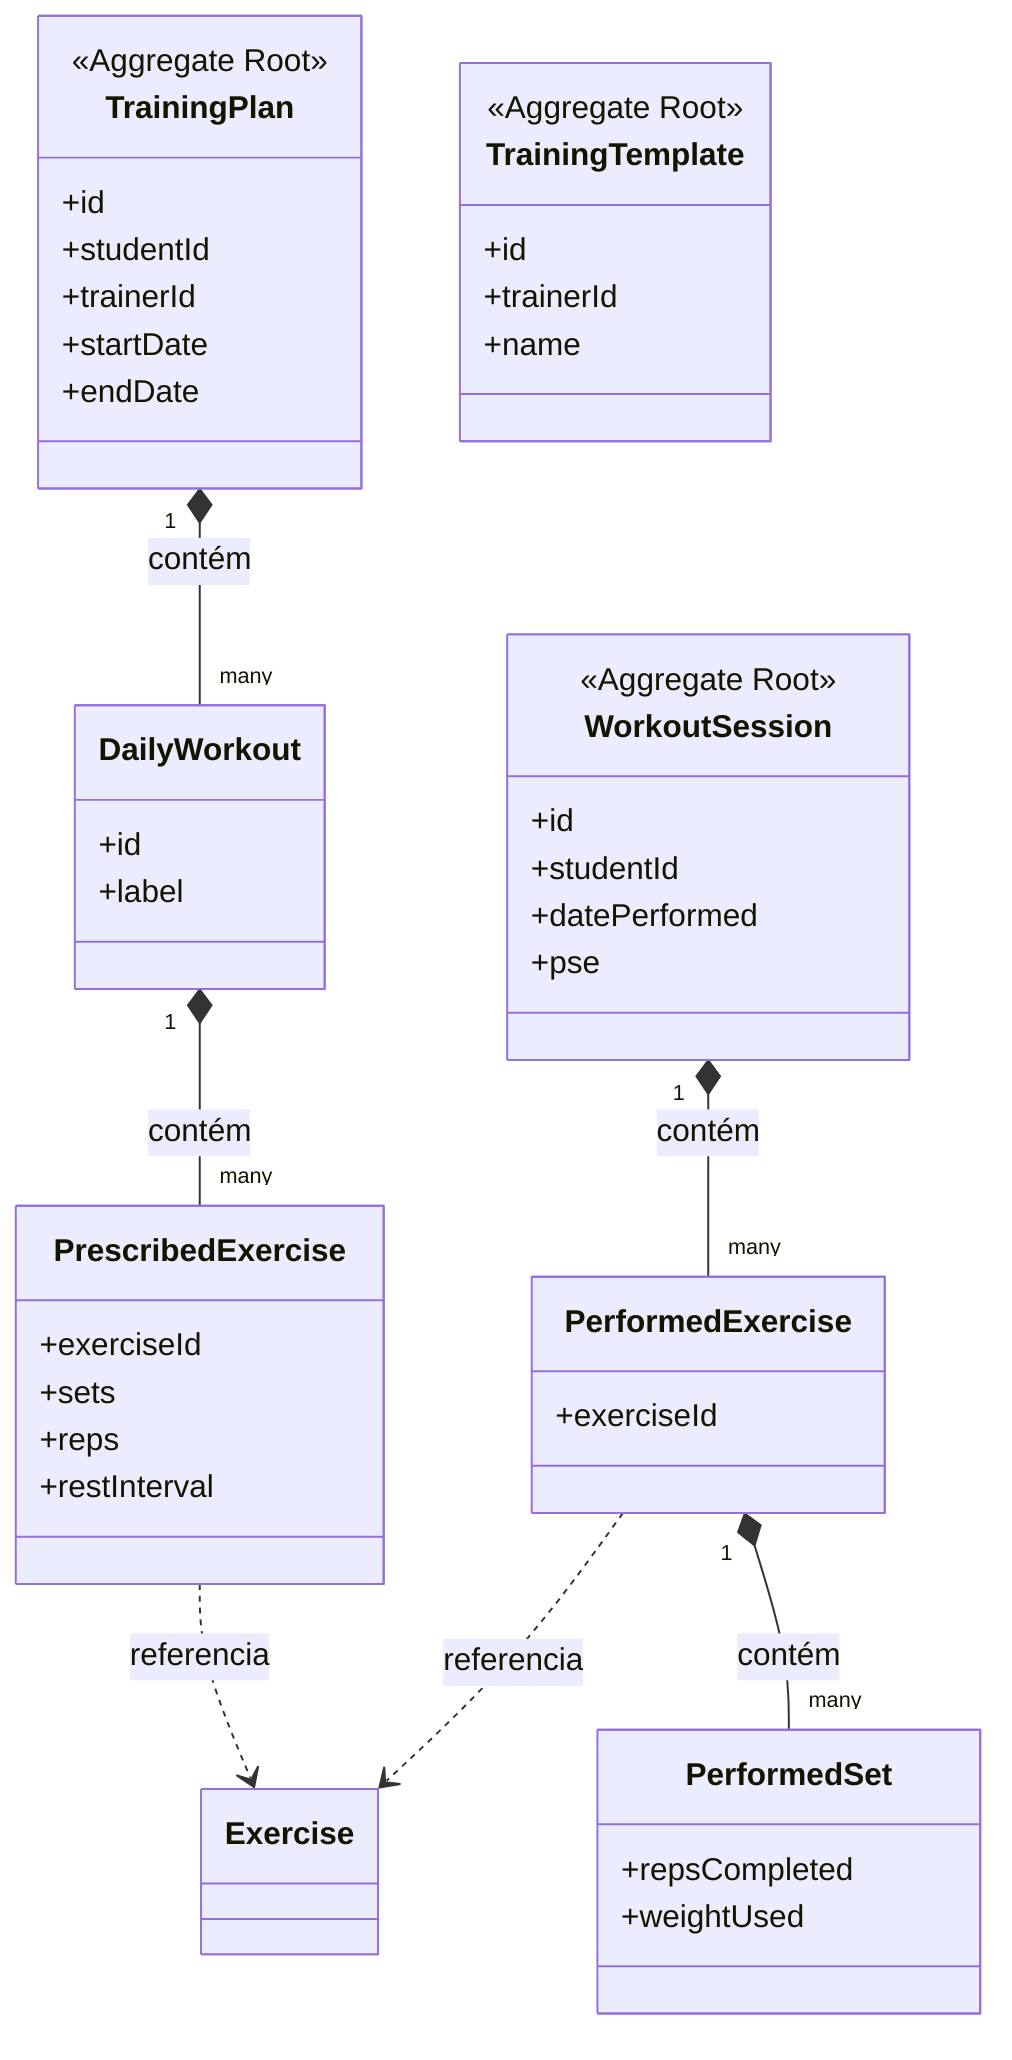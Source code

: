classDiagram
    %% Define as classes que compõem o contexto de Treinamento
    class TrainingPlan {
        <<Aggregate Root>>
        +id
        +studentId
        +trainerId
        +startDate
        +endDate
    }
    class DailyWorkout {
        +id
        +label
    }
    class PrescribedExercise {
        +exerciseId
        +sets
        +reps
        +restInterval
    }
    class WorkoutSession {
        <<Aggregate Root>>
        +id
        +studentId
        +datePerformed
        +pse
    }
    class PerformedExercise {
       +exerciseId
    }
    class PerformedSet {
        +repsCompleted
        +weightUsed
    }
    class TrainingTemplate {
        <<Aggregate Root>>
        +id
        +trainerId
        +name
    }

    %% Define as relações de composição (um contém o outro)
    %% A relação "1" *-- "many" significa composição forte.
    TrainingPlan "1" *-- "many" DailyWorkout : contém
    DailyWorkout "1" *-- "many" PrescribedExercise : contém
    WorkoutSession "1" *-- "many" PerformedExercise : contém
    PerformedExercise "1" *-- "many" PerformedSet : contém

    %% Define relações de referência (um usa o outro)
    %% A relação ..> significa uma dependência ou referência.
    PrescribedExercise ..> Exercise : referencia
    PerformedExercise ..> Exercise : referencia